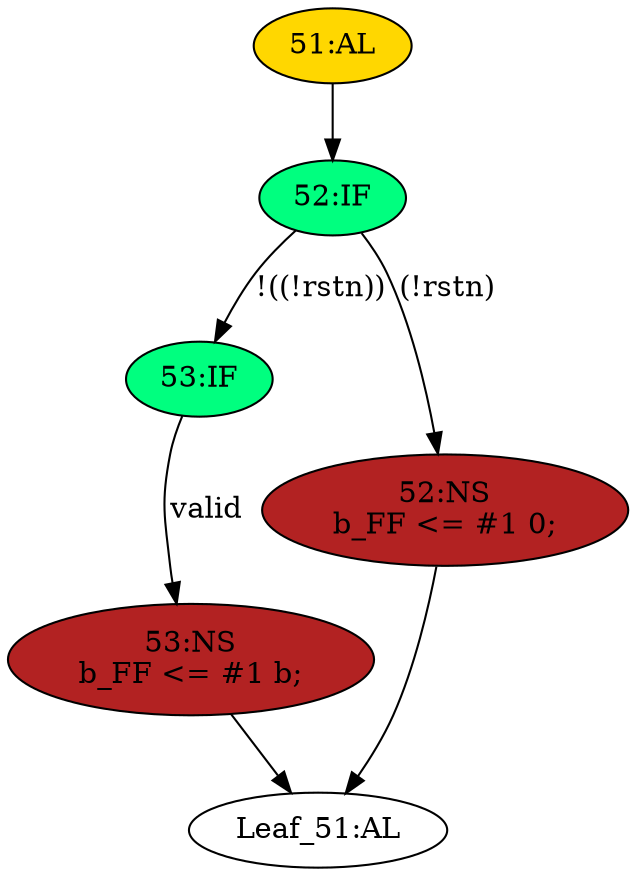 strict digraph "" {
	node [label="\N"];
	"Leaf_51:AL"	 [def_var="['b_FF']",
		label="Leaf_51:AL"];
	"53:NS"	 [ast="<pyverilog.vparser.ast.NonblockingSubstitution object at 0x7fca06203a50>",
		fillcolor=firebrick,
		label="53:NS
b_FF <= #1 b;",
		statements="[<pyverilog.vparser.ast.NonblockingSubstitution object at 0x7fca06203a50>]",
		style=filled,
		typ=NonblockingSubstitution];
	"53:NS" -> "Leaf_51:AL"	 [cond="[]",
		lineno=None];
	"51:AL"	 [ast="<pyverilog.vparser.ast.Always object at 0x7fca06203f90>",
		clk_sens=True,
		fillcolor=gold,
		label="51:AL",
		sens="['clk']",
		statements="[]",
		style=filled,
		typ=Always,
		use_var="['rstn', 'b', 'valid']"];
	"52:IF"	 [ast="<pyverilog.vparser.ast.IfStatement object at 0x7fca06203d10>",
		fillcolor=springgreen,
		label="52:IF",
		statements="[]",
		style=filled,
		typ=IfStatement];
	"51:AL" -> "52:IF"	 [cond="[]",
		lineno=None];
	"53:IF"	 [ast="<pyverilog.vparser.ast.IfStatement object at 0x7fca06203890>",
		fillcolor=springgreen,
		label="53:IF",
		statements="[]",
		style=filled,
		typ=IfStatement];
	"52:IF" -> "53:IF"	 [cond="['rstn']",
		label="!((!rstn))",
		lineno=52];
	"52:NS"	 [ast="<pyverilog.vparser.ast.NonblockingSubstitution object at 0x7fca06203d50>",
		fillcolor=firebrick,
		label="52:NS
b_FF <= #1 0;",
		statements="[<pyverilog.vparser.ast.NonblockingSubstitution object at 0x7fca06203d50>]",
		style=filled,
		typ=NonblockingSubstitution];
	"52:IF" -> "52:NS"	 [cond="['rstn']",
		label="(!rstn)",
		lineno=52];
	"53:IF" -> "53:NS"	 [cond="['valid']",
		label=valid,
		lineno=53];
	"52:NS" -> "Leaf_51:AL"	 [cond="[]",
		lineno=None];
}
